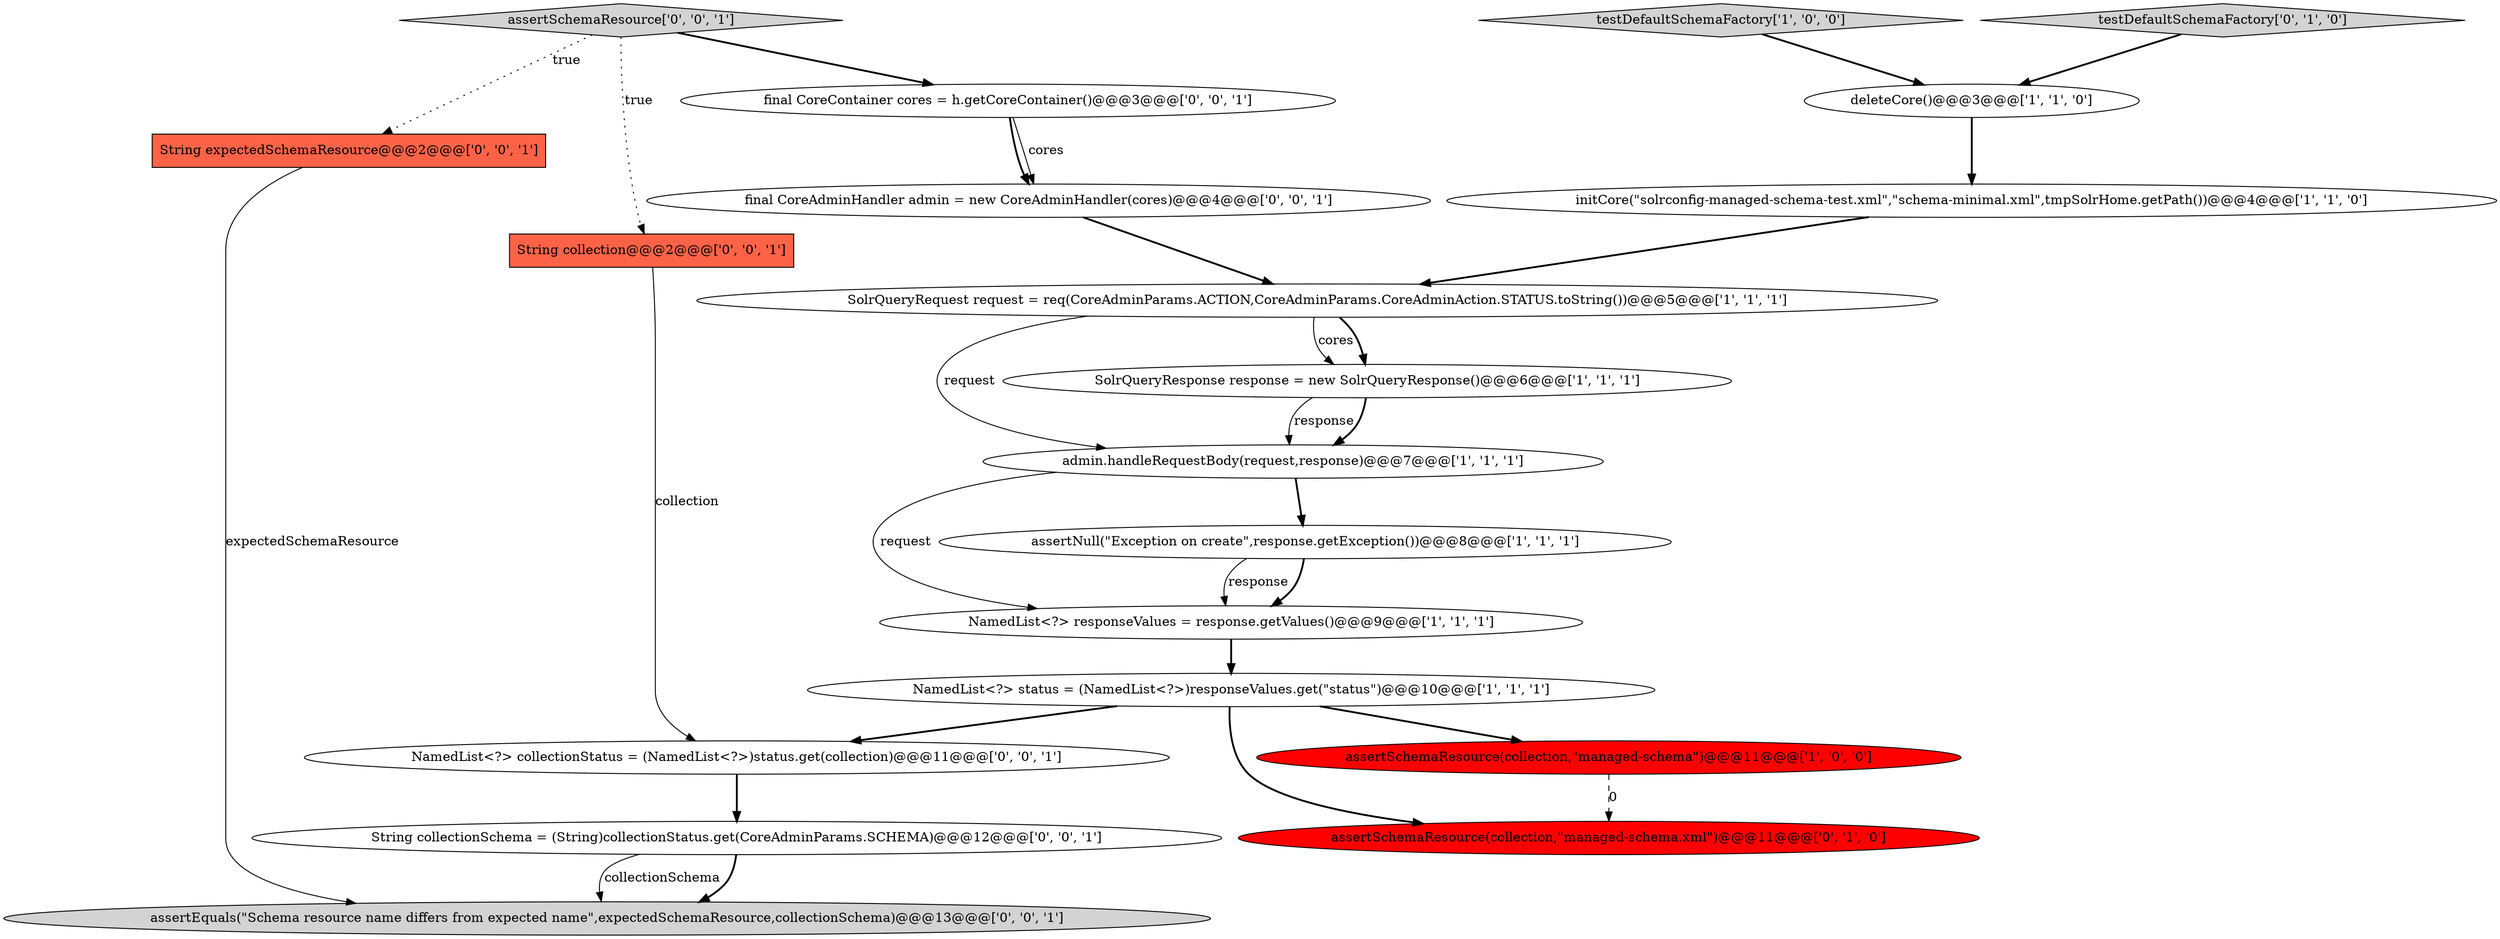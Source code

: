 digraph {
6 [style = filled, label = "initCore(\"solrconfig-managed-schema-test.xml\",\"schema-minimal.xml\",tmpSolrHome.getPath())@@@4@@@['1', '1', '0']", fillcolor = white, shape = ellipse image = "AAA0AAABBB1BBB"];
12 [style = filled, label = "final CoreContainer cores = h.getCoreContainer()@@@3@@@['0', '0', '1']", fillcolor = white, shape = ellipse image = "AAA0AAABBB3BBB"];
16 [style = filled, label = "assertEquals(\"Schema resource name differs from expected name\",expectedSchemaResource,collectionSchema)@@@13@@@['0', '0', '1']", fillcolor = lightgray, shape = ellipse image = "AAA0AAABBB3BBB"];
19 [style = filled, label = "String expectedSchemaResource@@@2@@@['0', '0', '1']", fillcolor = tomato, shape = box image = "AAA0AAABBB3BBB"];
5 [style = filled, label = "assertSchemaResource(collection,\"managed-schema\")@@@11@@@['1', '0', '0']", fillcolor = red, shape = ellipse image = "AAA1AAABBB1BBB"];
1 [style = filled, label = "admin.handleRequestBody(request,response)@@@7@@@['1', '1', '1']", fillcolor = white, shape = ellipse image = "AAA0AAABBB1BBB"];
14 [style = filled, label = "assertSchemaResource['0', '0', '1']", fillcolor = lightgray, shape = diamond image = "AAA0AAABBB3BBB"];
9 [style = filled, label = "assertNull(\"Exception on create\",response.getException())@@@8@@@['1', '1', '1']", fillcolor = white, shape = ellipse image = "AAA0AAABBB1BBB"];
18 [style = filled, label = "NamedList<?> collectionStatus = (NamedList<?>)status.get(collection)@@@11@@@['0', '0', '1']", fillcolor = white, shape = ellipse image = "AAA0AAABBB3BBB"];
0 [style = filled, label = "SolrQueryResponse response = new SolrQueryResponse()@@@6@@@['1', '1', '1']", fillcolor = white, shape = ellipse image = "AAA0AAABBB1BBB"];
15 [style = filled, label = "String collectionSchema = (String)collectionStatus.get(CoreAdminParams.SCHEMA)@@@12@@@['0', '0', '1']", fillcolor = white, shape = ellipse image = "AAA0AAABBB3BBB"];
10 [style = filled, label = "assertSchemaResource(collection,\"managed-schema.xml\")@@@11@@@['0', '1', '0']", fillcolor = red, shape = ellipse image = "AAA1AAABBB2BBB"];
17 [style = filled, label = "final CoreAdminHandler admin = new CoreAdminHandler(cores)@@@4@@@['0', '0', '1']", fillcolor = white, shape = ellipse image = "AAA0AAABBB3BBB"];
11 [style = filled, label = "testDefaultSchemaFactory['0', '1', '0']", fillcolor = lightgray, shape = diamond image = "AAA0AAABBB2BBB"];
7 [style = filled, label = "deleteCore()@@@3@@@['1', '1', '0']", fillcolor = white, shape = ellipse image = "AAA0AAABBB1BBB"];
13 [style = filled, label = "String collection@@@2@@@['0', '0', '1']", fillcolor = tomato, shape = box image = "AAA0AAABBB3BBB"];
8 [style = filled, label = "SolrQueryRequest request = req(CoreAdminParams.ACTION,CoreAdminParams.CoreAdminAction.STATUS.toString())@@@5@@@['1', '1', '1']", fillcolor = white, shape = ellipse image = "AAA0AAABBB1BBB"];
2 [style = filled, label = "NamedList<?> responseValues = response.getValues()@@@9@@@['1', '1', '1']", fillcolor = white, shape = ellipse image = "AAA0AAABBB1BBB"];
3 [style = filled, label = "testDefaultSchemaFactory['1', '0', '0']", fillcolor = lightgray, shape = diamond image = "AAA0AAABBB1BBB"];
4 [style = filled, label = "NamedList<?> status = (NamedList<?>)responseValues.get(\"status\")@@@10@@@['1', '1', '1']", fillcolor = white, shape = ellipse image = "AAA0AAABBB1BBB"];
4->10 [style = bold, label=""];
17->8 [style = bold, label=""];
14->19 [style = dotted, label="true"];
1->2 [style = solid, label="request"];
0->1 [style = solid, label="response"];
9->2 [style = bold, label=""];
8->0 [style = solid, label="cores"];
19->16 [style = solid, label="expectedSchemaResource"];
13->18 [style = solid, label="collection"];
12->17 [style = bold, label=""];
18->15 [style = bold, label=""];
9->2 [style = solid, label="response"];
4->18 [style = bold, label=""];
8->1 [style = solid, label="request"];
15->16 [style = bold, label=""];
2->4 [style = bold, label=""];
14->13 [style = dotted, label="true"];
1->9 [style = bold, label=""];
8->0 [style = bold, label=""];
12->17 [style = solid, label="cores"];
5->10 [style = dashed, label="0"];
3->7 [style = bold, label=""];
0->1 [style = bold, label=""];
14->12 [style = bold, label=""];
7->6 [style = bold, label=""];
6->8 [style = bold, label=""];
4->5 [style = bold, label=""];
11->7 [style = bold, label=""];
15->16 [style = solid, label="collectionSchema"];
}
